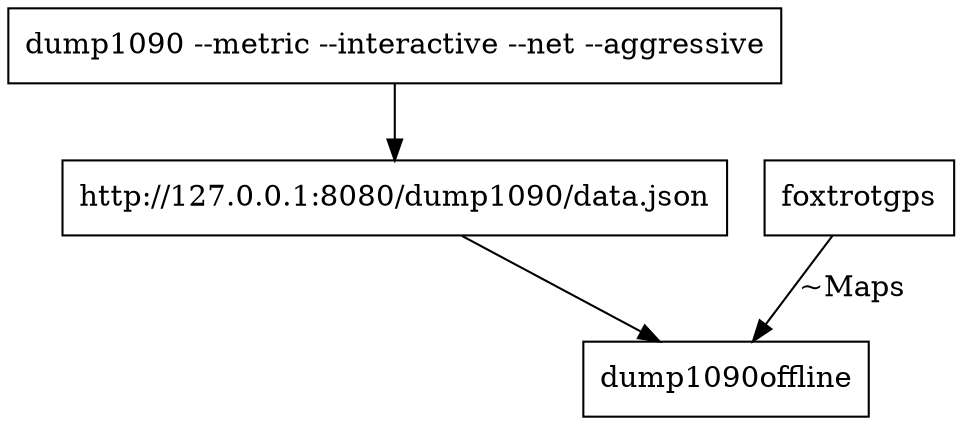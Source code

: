 digraph G {
	d -> h;
	h -> do;
	f -> do [ label="~Maps"];
	h [label="http:\/\/127.0.0.1:8080/dump1090/data.json", shape=box];
	d [label="dump1090 --metric --interactive --net --aggressive", shape=box];
	f [label="foxtrotgps", shape=box];
	do [label="dump1090offline", shape=box];
}